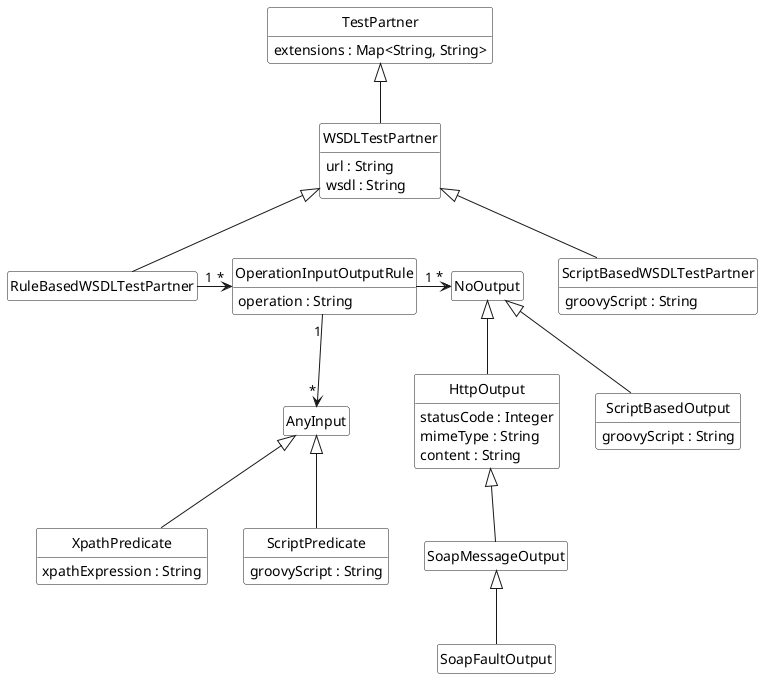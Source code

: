 @startuml

   class WSDLTestPartner extends TestPartner {
     url : String
     wsdl : String
   }
   class RuleBasedWSDLTestPartner extends WSDLTestPartner
   class ScriptBasedWSDLTestPartner extends WSDLTestPartner {
     groovyScript : String
   }

   class OperationInputOutputRule {
        operation : String
   }



   class AnyInput
   class XpathPredicate extends AnyInput {
     xpathExpression : String
   }
   class ScriptPredicate extends AnyInput {
      groovyScript : String
   }


   class NoOutput
   class HttpOutput extends NoOutput {
       statusCode : Integer
       mimeType : String
       content : String
   }
   class SoapMessageOutput extends HttpOutput {
      }
   class SoapFaultOutput extends SoapMessageOutput
   class ScriptBasedOutput extends NoOutput {
       groovyScript : String
   }



	class TestPartner {
	 extensions : Map<String, String>
	}


RuleBasedWSDLTestPartner "1" -right-> "*" OperationInputOutputRule
OperationInputOutputRule "1" -down-> "*" AnyInput
OperationInputOutputRule "1" -right-> "*" NoOutput

hide empty members
hide empty methods
hide circle

skinparam monochrome true
skinparam shadowing false
skinparam packageStyle rect
skinparam classBackgroundColor white
@enduml
